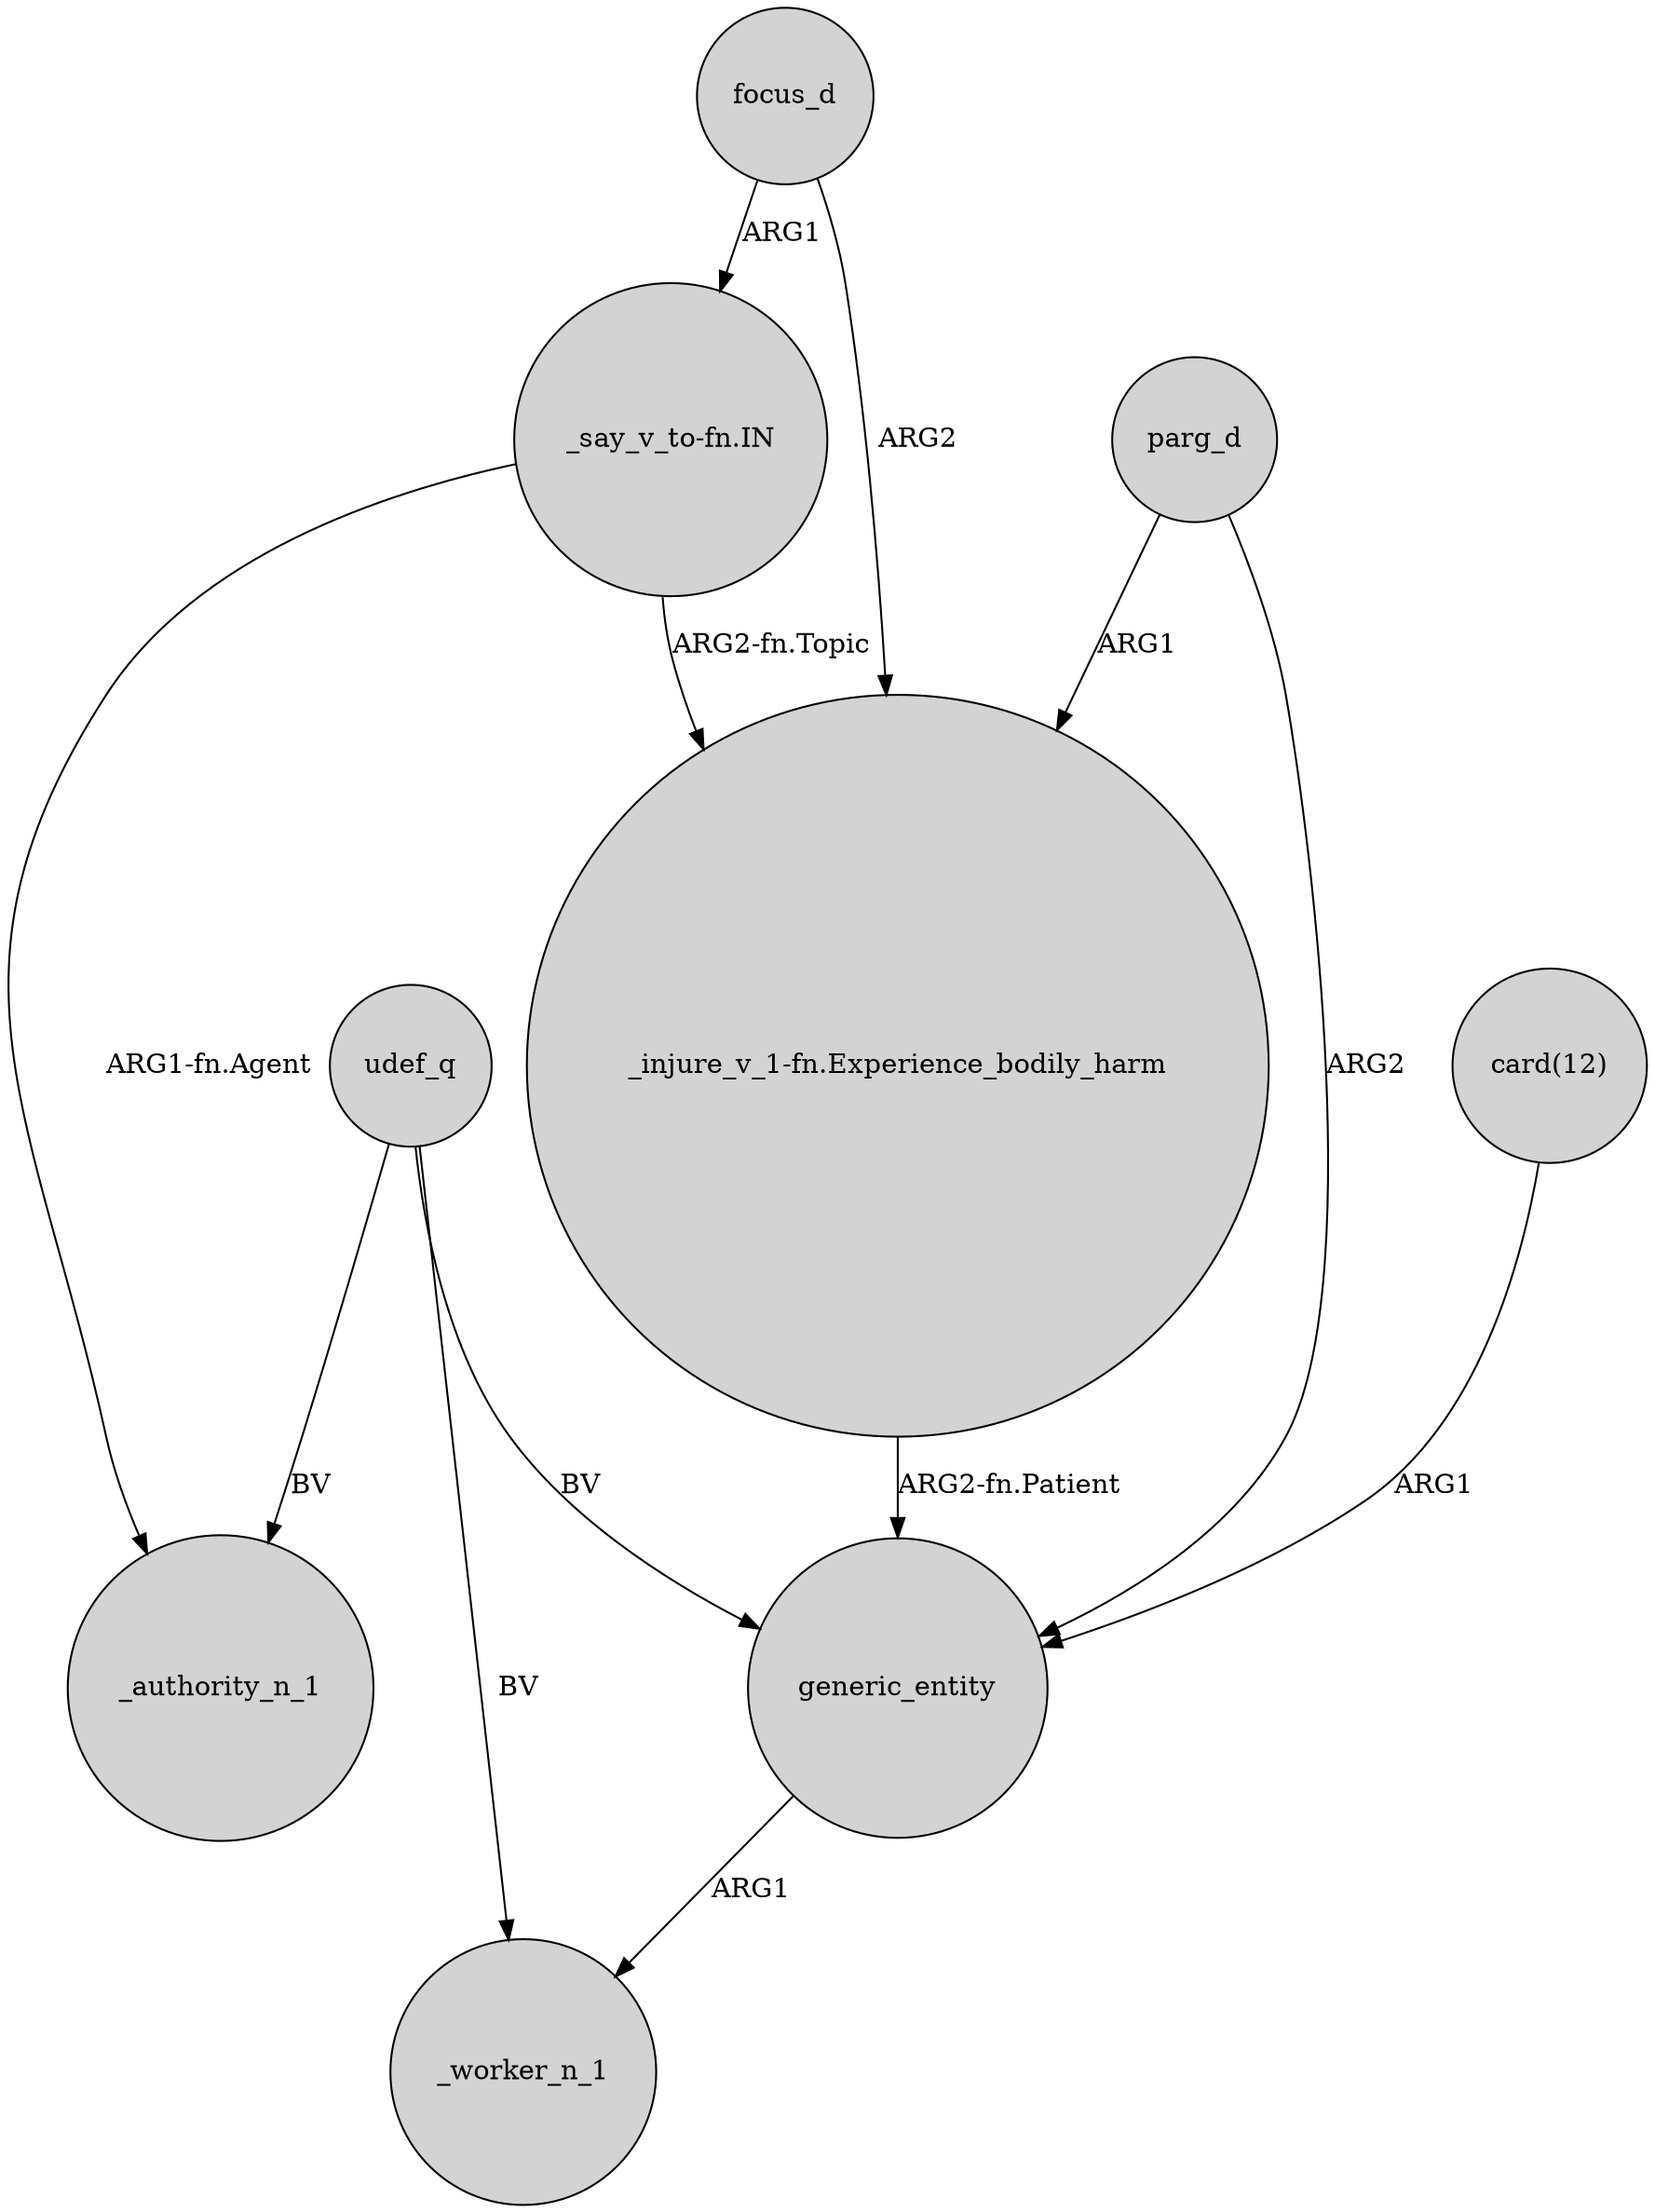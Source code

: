 digraph {
	node [shape=circle style=filled]
	"_say_v_to-fn.IN" -> "_injure_v_1-fn.Experience_bodily_harm" [label="ARG2-fn.Topic"]
	udef_q -> _worker_n_1 [label=BV]
	"_say_v_to-fn.IN" -> _authority_n_1 [label="ARG1-fn.Agent"]
	focus_d -> "_injure_v_1-fn.Experience_bodily_harm" [label=ARG2]
	udef_q -> _authority_n_1 [label=BV]
	udef_q -> generic_entity [label=BV]
	parg_d -> "_injure_v_1-fn.Experience_bodily_harm" [label=ARG1]
	"_injure_v_1-fn.Experience_bodily_harm" -> generic_entity [label="ARG2-fn.Patient"]
	"card(12)" -> generic_entity [label=ARG1]
	parg_d -> generic_entity [label=ARG2]
	generic_entity -> _worker_n_1 [label=ARG1]
	focus_d -> "_say_v_to-fn.IN" [label=ARG1]
}
